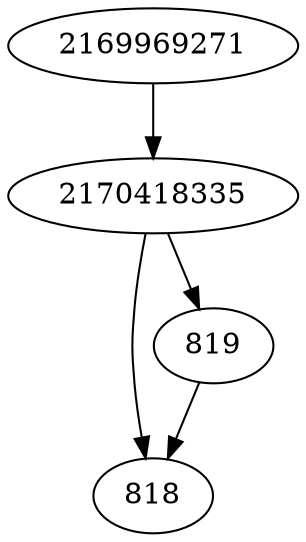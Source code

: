strict digraph  {
2170418335;
818;
819;
2169969271;
2170418335 -> 818;
2170418335 -> 819;
819 -> 818;
2169969271 -> 2170418335;
}
